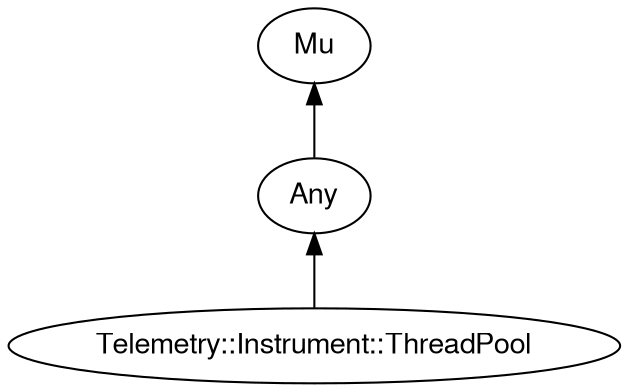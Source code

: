 digraph "perl6-type-graph" {
    rankdir=BT;
    splines=polyline;
    overlap=false; 
    graph [truecolor=true bgcolor="#FFFFFF"];
    // Types
    "Telemetry::Instrument::ThreadPool" [color="#000000", fontcolor="#000000", href="/type/Telemetry::Instrument::ThreadPool", fontname="FreeSans"];
    "Mu" [color="#000000", fontcolor="#000000", href="/type/Mu", fontname="FreeSans"];
    "Any" [color="#000000", fontcolor="#000000", href="/type/Any", fontname="FreeSans"];

    // Superclasses
    "Telemetry::Instrument::ThreadPool" -> "Any" [color="#000000"];
    "Any" -> "Mu" [color="#000000"];

    // Roles
}
